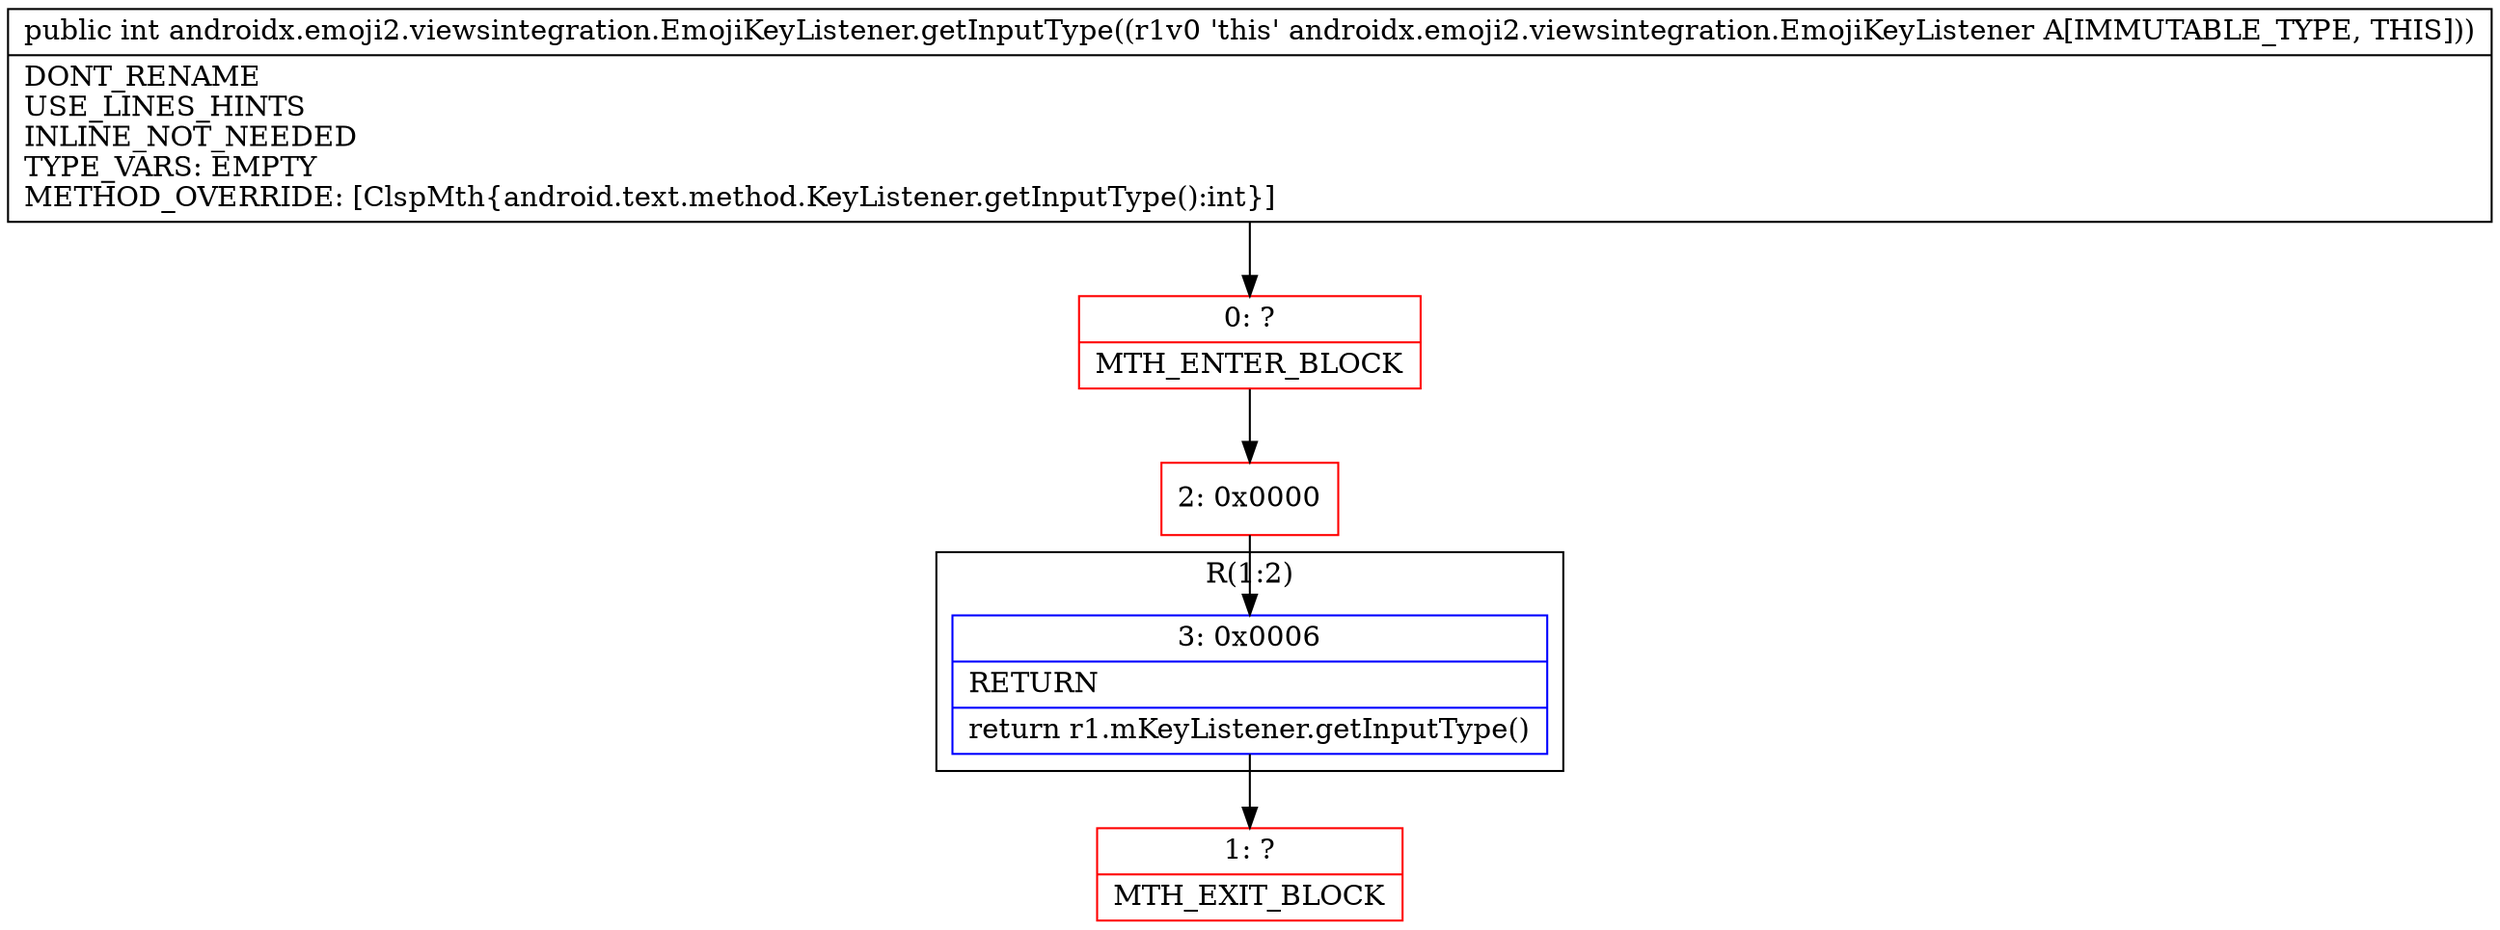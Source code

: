 digraph "CFG forandroidx.emoji2.viewsintegration.EmojiKeyListener.getInputType()I" {
subgraph cluster_Region_884174284 {
label = "R(1:2)";
node [shape=record,color=blue];
Node_3 [shape=record,label="{3\:\ 0x0006|RETURN\l|return r1.mKeyListener.getInputType()\l}"];
}
Node_0 [shape=record,color=red,label="{0\:\ ?|MTH_ENTER_BLOCK\l}"];
Node_2 [shape=record,color=red,label="{2\:\ 0x0000}"];
Node_1 [shape=record,color=red,label="{1\:\ ?|MTH_EXIT_BLOCK\l}"];
MethodNode[shape=record,label="{public int androidx.emoji2.viewsintegration.EmojiKeyListener.getInputType((r1v0 'this' androidx.emoji2.viewsintegration.EmojiKeyListener A[IMMUTABLE_TYPE, THIS]))  | DONT_RENAME\lUSE_LINES_HINTS\lINLINE_NOT_NEEDED\lTYPE_VARS: EMPTY\lMETHOD_OVERRIDE: [ClspMth\{android.text.method.KeyListener.getInputType():int\}]\l}"];
MethodNode -> Node_0;Node_3 -> Node_1;
Node_0 -> Node_2;
Node_2 -> Node_3;
}

